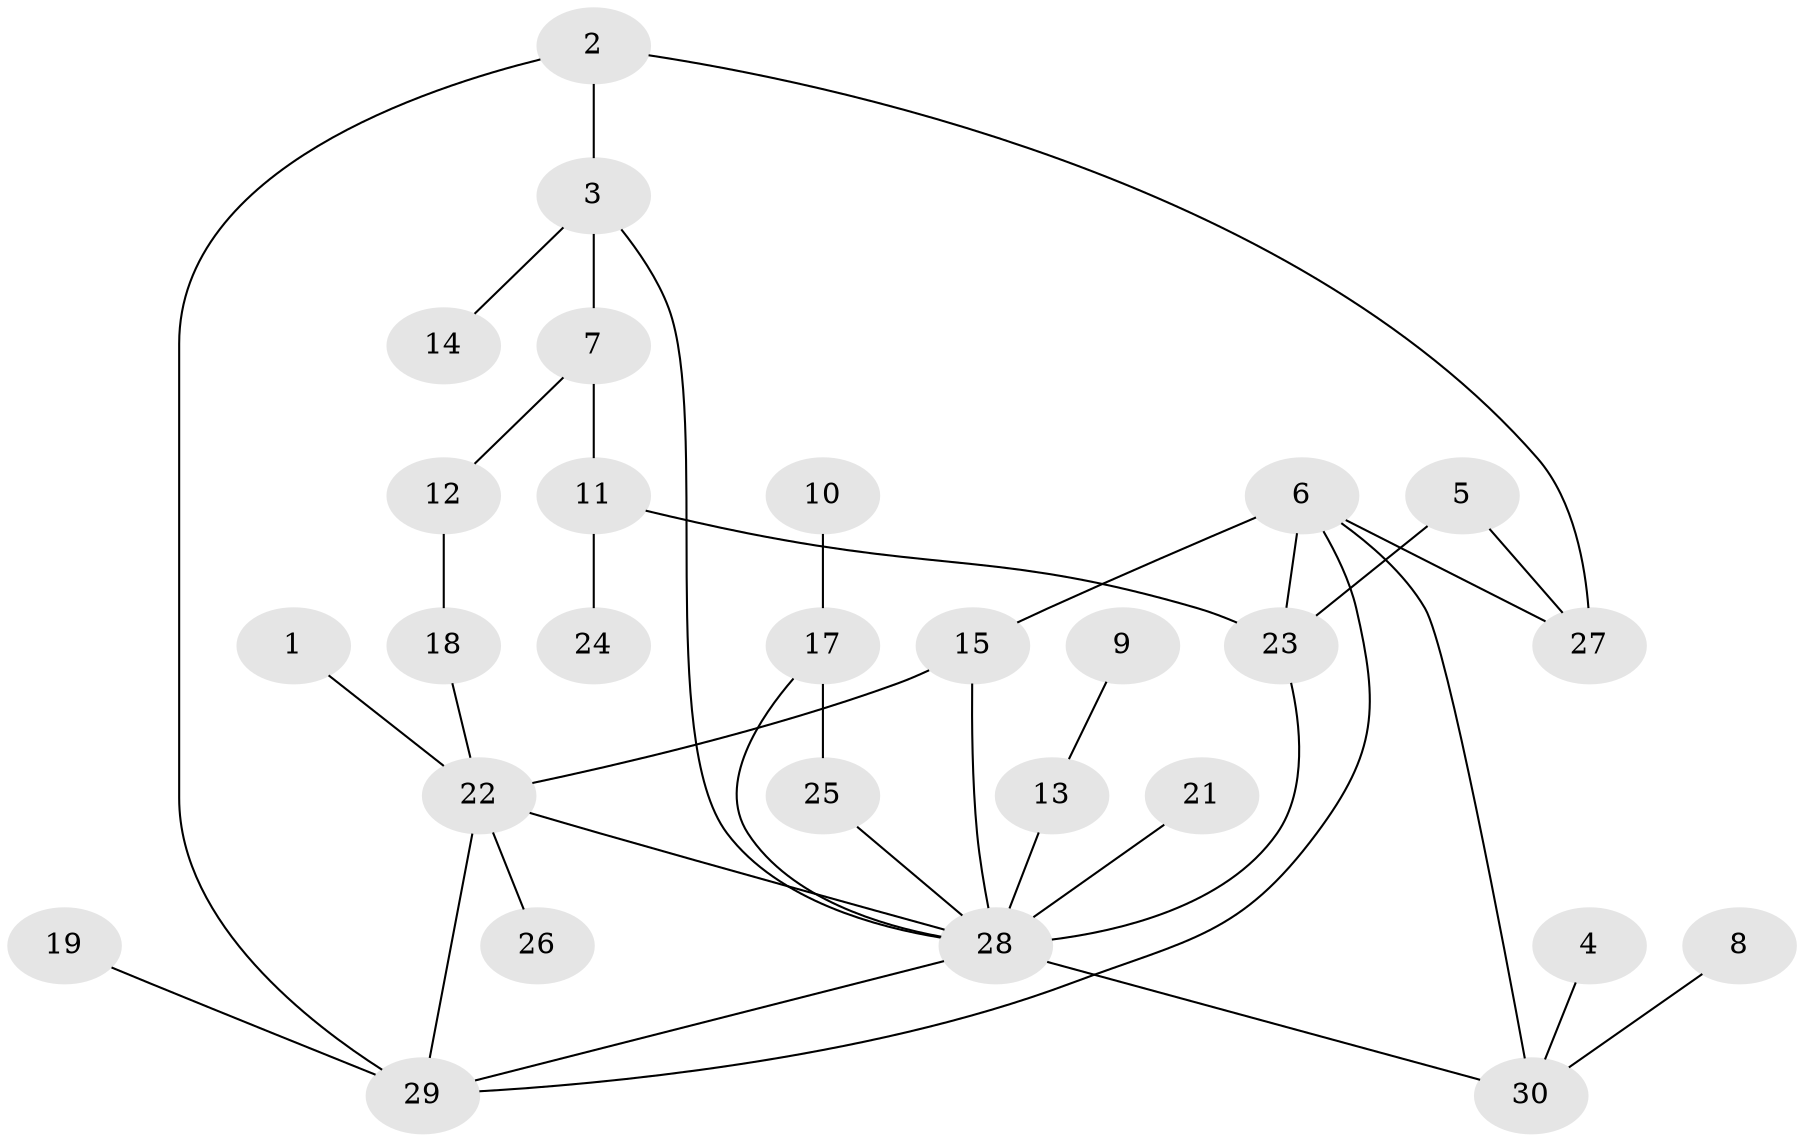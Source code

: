 // original degree distribution, {4: 0.1, 3: 0.26666666666666666, 5: 0.03333333333333333, 1: 0.25, 2: 0.26666666666666666, 7: 0.016666666666666666, 8: 0.016666666666666666, 6: 0.016666666666666666, 0: 0.03333333333333333}
// Generated by graph-tools (version 1.1) at 2025/00/03/09/25 03:00:51]
// undirected, 28 vertices, 38 edges
graph export_dot {
graph [start="1"]
  node [color=gray90,style=filled];
  1;
  2;
  3;
  4;
  5;
  6;
  7;
  8;
  9;
  10;
  11;
  12;
  13;
  14;
  15;
  17;
  18;
  19;
  21;
  22;
  23;
  24;
  25;
  26;
  27;
  28;
  29;
  30;
  1 -- 22 [weight=1.0];
  2 -- 3 [weight=1.0];
  2 -- 27 [weight=1.0];
  2 -- 29 [weight=1.0];
  3 -- 7 [weight=1.0];
  3 -- 14 [weight=1.0];
  3 -- 28 [weight=1.0];
  4 -- 30 [weight=1.0];
  5 -- 23 [weight=1.0];
  5 -- 27 [weight=1.0];
  6 -- 15 [weight=1.0];
  6 -- 23 [weight=2.0];
  6 -- 27 [weight=1.0];
  6 -- 29 [weight=1.0];
  6 -- 30 [weight=1.0];
  7 -- 11 [weight=2.0];
  7 -- 12 [weight=1.0];
  8 -- 30 [weight=1.0];
  9 -- 13 [weight=1.0];
  10 -- 17 [weight=1.0];
  11 -- 23 [weight=2.0];
  11 -- 24 [weight=1.0];
  12 -- 18 [weight=1.0];
  13 -- 28 [weight=3.0];
  15 -- 22 [weight=1.0];
  15 -- 28 [weight=1.0];
  17 -- 25 [weight=1.0];
  17 -- 28 [weight=1.0];
  18 -- 22 [weight=1.0];
  19 -- 29 [weight=1.0];
  21 -- 28 [weight=1.0];
  22 -- 26 [weight=1.0];
  22 -- 28 [weight=1.0];
  22 -- 29 [weight=1.0];
  23 -- 28 [weight=1.0];
  25 -- 28 [weight=1.0];
  28 -- 29 [weight=1.0];
  28 -- 30 [weight=1.0];
}
